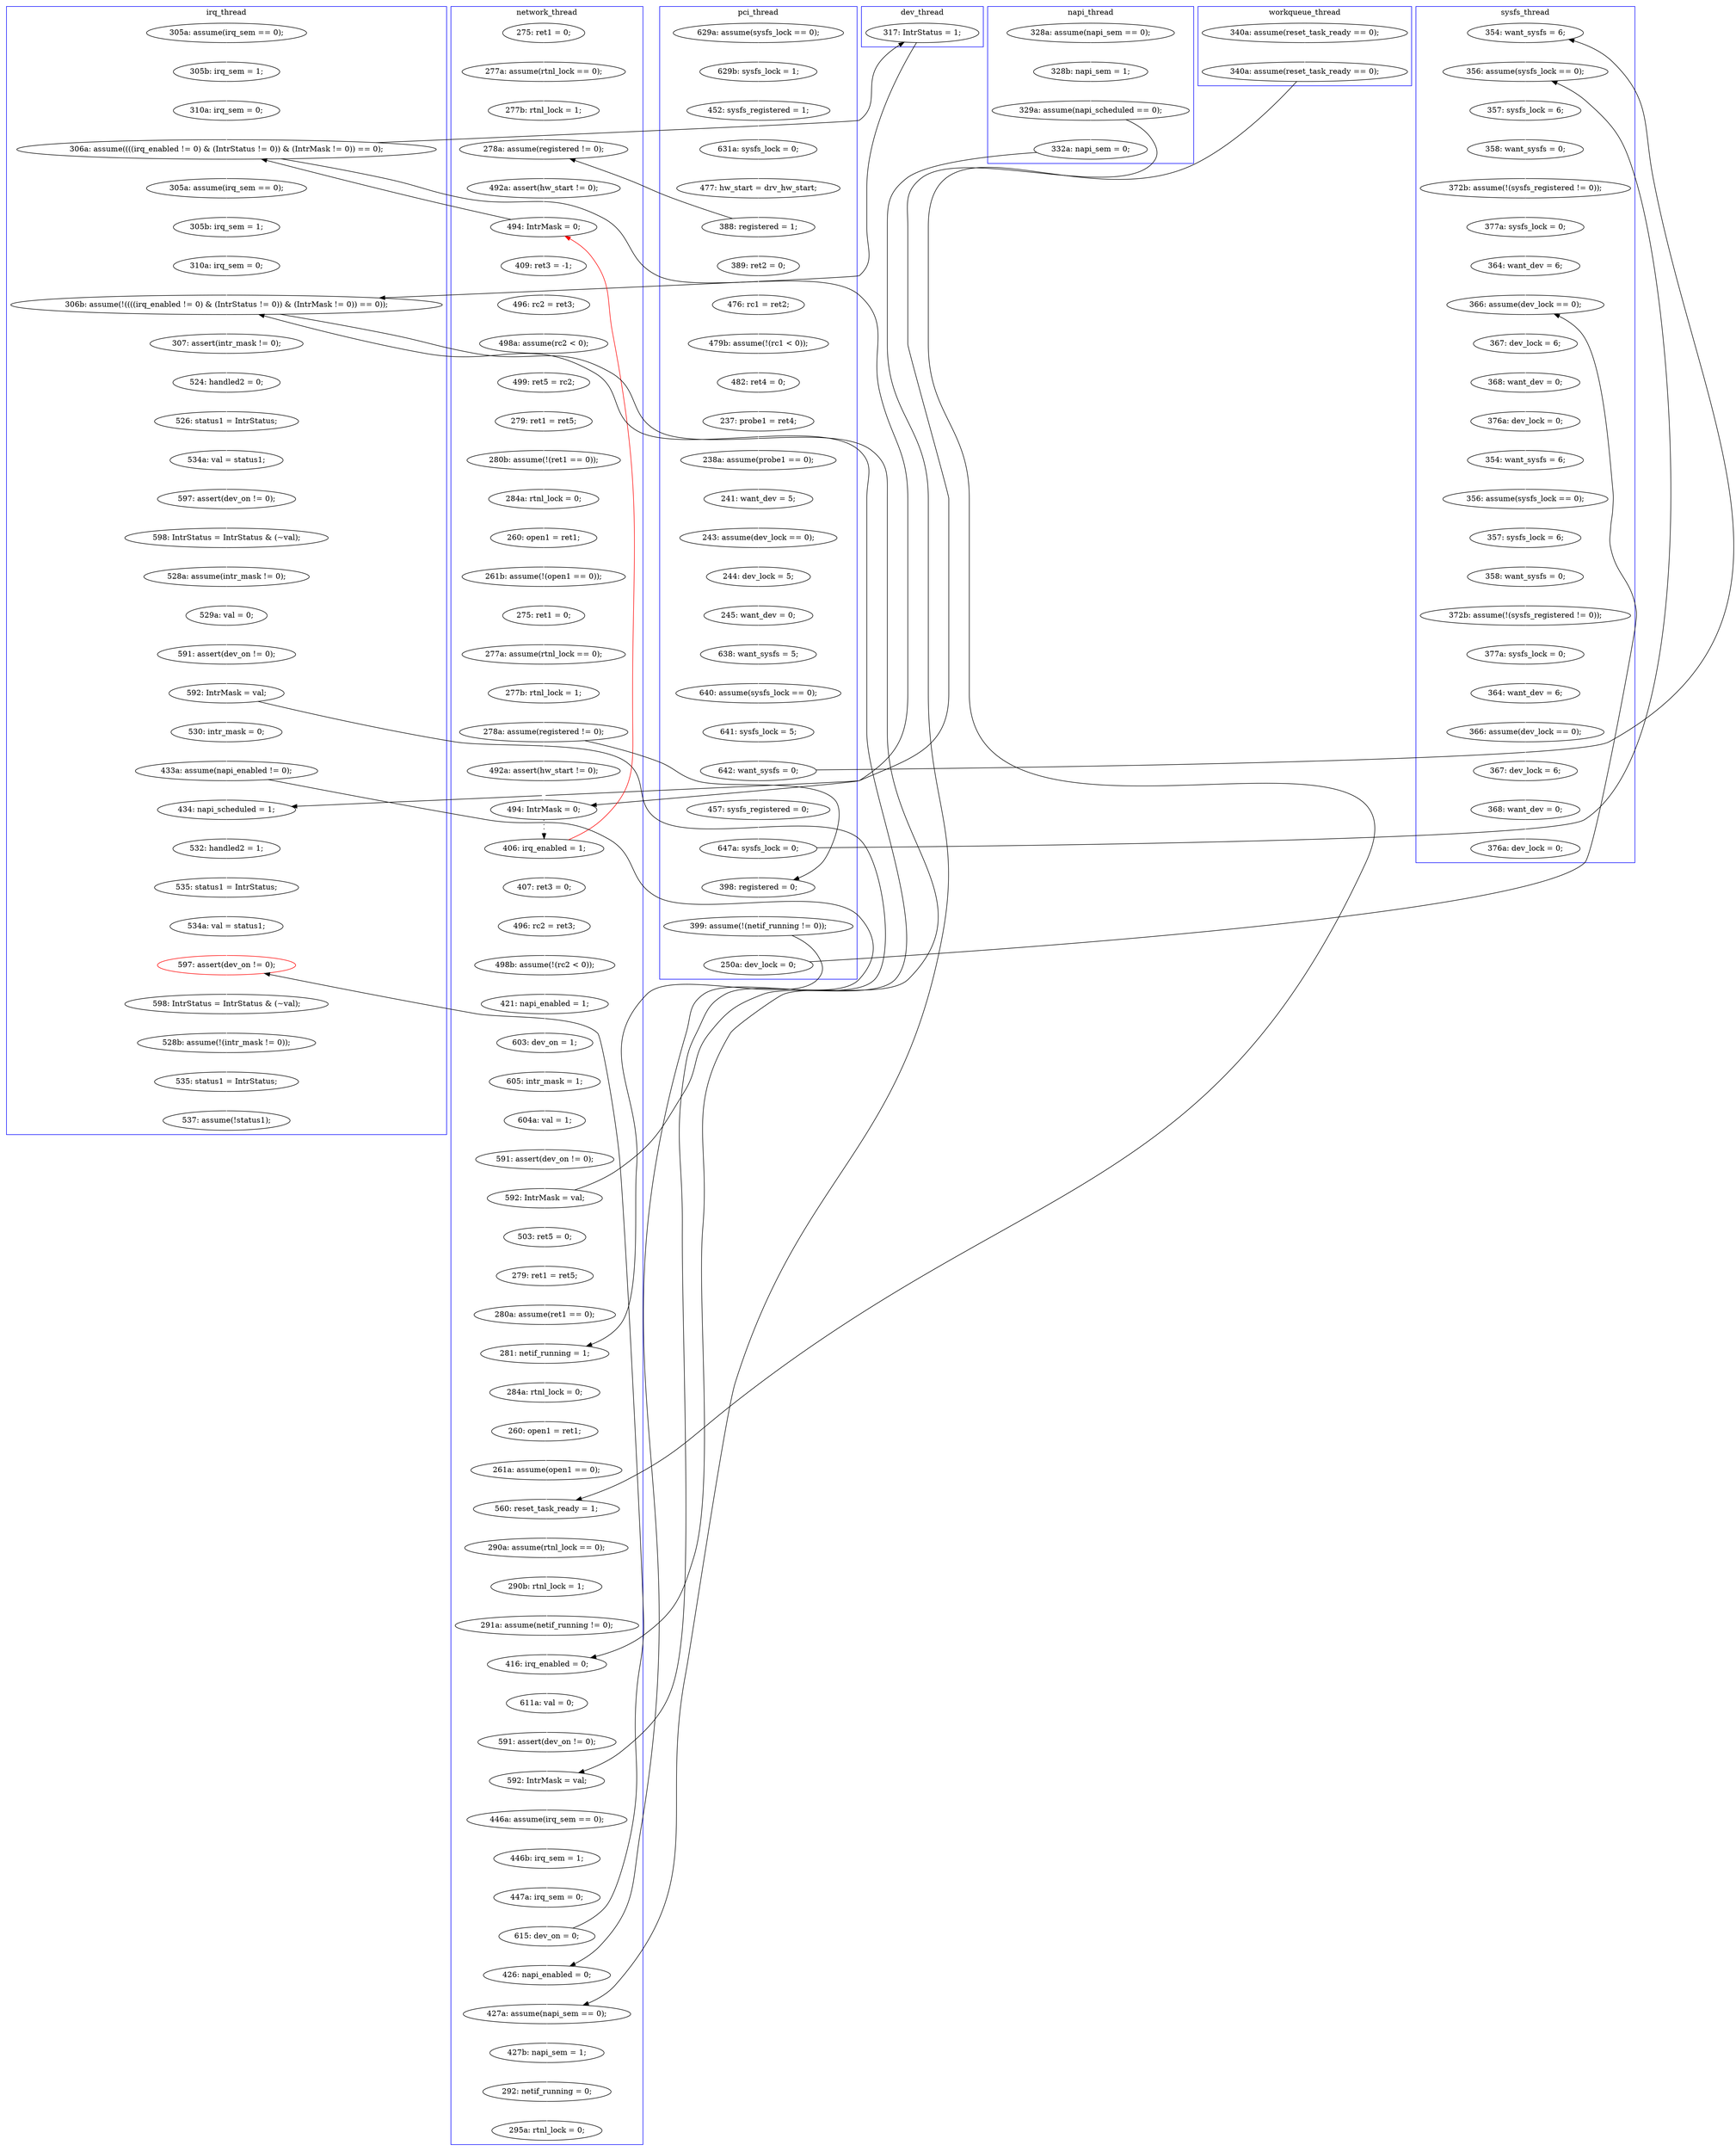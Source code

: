digraph Counterexample {
	34 -> 54 [color = white, style = solid]
	99 -> 100 [color = white, style = solid]
	118 -> 184 [color = white, style = solid]
	44 -> 47 [color = white, style = solid]
	142 -> 143 [color = white, style = solid]
	209 -> 211 [color = white, style = solid]
	308 -> 325 [color = white, style = solid]
	198 -> 200 [color = black, style = solid, constraint = false]
	76 -> 77 [color = white, style = solid]
	242 -> 244 [color = white, style = solid]
	60 -> 65 [color = white, style = solid]
	71 -> 72 [color = white, style = solid]
	303 -> 304 [color = white, style = solid]
	247 -> 248 [color = white, style = solid]
	228 -> 229 [color = white, style = solid]
	109 -> 146 [color = black, style = solid, constraint = false]
	252 -> 253 [color = white, style = solid]
	213 -> 280 [color = white, style = solid]
	232 -> 284 [color = black, style = solid, constraint = false]
	292 -> 296 [color = white, style = solid]
	170 -> 171 [color = white, style = solid]
	107 -> 109 [color = white, style = solid]
	208 -> 209 [color = white, style = solid]
	59 -> 60 [color = white, style = solid]
	65 -> 68 [color = white, style = solid]
	179 -> 181 [color = white, style = solid]
	184 -> 303 [color = black, style = solid, constraint = false]
	160 -> 163 [color = white, style = solid]
	31 -> 33 [color = white, style = solid]
	141 -> 142 [color = white, style = solid]
	231 -> 232 [color = white, style = solid]
	128 -> 130 [color = white, style = solid]
	152 -> 153 [color = white, style = solid]
	232 -> 234 [color = white, style = solid]
	98 -> 99 [color = white, style = solid]
	302 -> 308 [color = white, style = solid]
	81 -> 82 [color = white, style = solid]
	109 -> 191 [color = white, style = solid]
	225 -> 228 [color = white, style = solid]
	267 -> 269 [color = white, style = solid]
	158 -> 60 [color = red, style = solid, constraint = false]
	73 -> 76 [color = white, style = solid]
	166 -> 170 [color = white, style = solid]
	60 -> 109 [color = black, style = solid, constraint = false]
	190 -> 206 [color = black, style = solid, constraint = false]
	301 -> 303 [color = white, style = solid]
	104 -> 119 [color = white, style = solid]
	52 -> 53 [color = white, style = solid]
	191 -> 192 [color = white, style = solid]
	101 -> 104 [color = white, style = solid]
	177 -> 178 [color = white, style = solid]
	244 -> 298 [color = white, style = solid]
	72 -> 101 [color = white, style = solid]
	282 -> 310 [color = white, style = solid]
	207 -> 208 [color = white, style = solid]
	211 -> 212 [color = white, style = solid]
	325 -> 327 [color = white, style = solid]
	212 -> 213 [color = white, style = solid]
	214 -> 219 [color = white, style = solid]
	100 -> 176 [color = black, style = solid, constraint = false]
	224 -> 225 [color = white, style = solid]
	130 -> 187 [color = white, style = solid]
	284 -> 290 [color = white, style = solid]
	123 -> 141 [color = white, style = solid]
	206 -> 274 [color = black, style = solid, constraint = false]
	100 -> 128 [color = white, style = solid]
	269 -> 274 [color = white, style = solid]
	283 -> 284 [color = white, style = solid]
	182 -> 190 [color = white, style = solid]
	105 -> 106 [color = white, style = solid]
	257 -> 261 [color = white, style = solid]
	206 -> 214 [color = white, style = solid]
	278 -> 283 [color = white, style = solid]
	296 -> 301 [color = white, style = solid]
	53 -> 73 [color = white, style = solid]
	313 -> 316 [color = white, style = solid]
	189 -> 252 [color = black, style = solid, constraint = false]
	47 -> 52 [color = white, style = solid]
	219 -> 220 [color = white, style = solid]
	86 -> 97 [color = white, style = solid]
	296 -> 298 [color = black, style = solid, constraint = false]
	146 -> 206 [color = black, style = solid, constraint = false]
	38 -> 39 [color = white, style = solid]
	93 -> 114 [color = white, style = solid]
	159 -> 160 [color = white, style = solid]
	261 -> 266 [color = white, style = solid]
	178 -> 179 [color = white, style = solid]
	222 -> 224 [color = white, style = solid]
	200 -> 201 [color = white, style = solid]
	280 -> 281 [color = white, style = solid]
	189 -> 198 [color = white, style = solid]
	145 -> 187 [color = black, style = solid, constraint = false]
	106 -> 107 [color = white, style = solid]
	118 -> 239 [color = black, style = solid, constraint = false]
	234 -> 238 [color = white, style = solid]
	238 -> 239 [color = white, style = solid]
	120 -> 123 [color = white, style = solid]
	291 -> 292 [color = white, style = solid]
	143 -> 145 [color = white, style = solid]
	85 -> 86 [color = white, style = solid]
	201 -> 202 [color = white, style = solid]
	145 -> 152 [color = white, style = solid]
	130 -> 177 [color = black, style = solid, constraint = false]
	229 -> 231 [color = white, style = solid]
	192 -> 194 [color = white, style = solid]
	202 -> 203 [color = white, style = solid]
	203 -> 205 [color = white, style = solid]
	266 -> 267 [color = white, style = solid]
	163 -> 166 [color = white, style = solid]
	254 -> 257 [color = white, style = solid]
	205 -> 207 [color = white, style = solid]
	239 -> 241 [color = white, style = solid]
	194 -> 206 [color = white, style = solid]
	290 -> 291 [color = white, style = solid]
	158 -> 159 [color = white, style = solid]
	248 -> 251 [color = white, style = solid]
	116 -> 118 [color = white, style = solid]
	114 -> 261 [color = black, style = solid, constraint = false]
	199 -> 200 [color = white, style = solid]
	253 -> 254 [color = white, style = solid]
	97 -> 98 [color = white, style = solid]
	176 -> 177 [color = white, style = solid]
	52 -> 54 [color = black, style = solid, constraint = false]
	171 -> 172 [color = white, style = solid]
	172 -> 182 [color = white, style = solid]
	188 -> 199 [color = white, style = solid]
	298 -> 302 [color = white, style = solid]
	84 -> 85 [color = white, style = solid]
	220 -> 222 [color = white, style = solid]
	39 -> 42 [color = white, style = solid]
	42 -> 44 [color = white, style = solid]
	190 -> 247 [color = white, style = solid]
	153 -> 158 [color = black, style = dotted]
	54 -> 59 [color = white, style = solid]
	281 -> 282 [color = white, style = solid]
	241 -> 242 [color = white, style = solid]
	78 -> 81 [color = white, style = solid]
	82 -> 84 [color = white, style = solid]
	304 -> 313 [color = white, style = solid]
	251 -> 252 [color = white, style = solid]
	119 -> 120 [color = white, style = solid]
	181 -> 188 [color = white, style = solid]
	115 -> 116 [color = white, style = solid]
	274 -> 278 [color = white, style = solid]
	68 -> 71 [color = white, style = solid]
	77 -> 78 [color = white, style = solid]
	187 -> 189 [color = white, style = solid]
	238 -> 301 [color = black, style = solid, constraint = false]
	33 -> 34 [color = white, style = solid]
	109 -> 153 [color = black, style = solid, constraint = false]
	subgraph cluster4 {
		label = napi_thread
		color = blue
		184  [label = "332a: napi_sem = 0;"]
		115  [label = "328a: assume(napi_sem == 0);"]
		116  [label = "328b: napi_sem = 1;"]
		118  [label = "329a: assume(napi_scheduled == 0);"]
	}
	subgraph cluster5 {
		label = workqueue_thread
		color = blue
		93  [label = "340a: assume(reset_task_ready == 0);"]
		114  [label = "340a: assume(reset_task_ready == 0);"]
	}
	subgraph cluster7 {
		label = dev_thread
		color = blue
		146  [label = "317: IntrStatus = 1;"]
	}
	subgraph cluster1 {
		label = pci_thread
		color = blue
		53  [label = "389: ret2 = 0;"]
		38  [label = "629a: assume(sysfs_lock == 0);"]
		85  [label = "244: dev_lock = 5;"]
		76  [label = "479b: assume(!(rc1 < 0));"]
		78  [label = "237: probe1 = ret4;"]
		100  [label = "642: want_sysfs = 0;"]
		128  [label = "457: sysfs_registered = 0;"]
		97  [label = "638: want_sysfs = 5;"]
		52  [label = "388: registered = 1;"]
		99  [label = "641: sysfs_lock = 5;"]
		189  [label = "399: assume(!(netif_running != 0));"]
		73  [label = "476: rc1 = ret2;"]
		77  [label = "482: ret4 = 0;"]
		44  [label = "631a: sysfs_lock = 0;"]
		98  [label = "640: assume(sysfs_lock == 0);"]
		82  [label = "241: want_dev = 5;"]
		187  [label = "398: registered = 0;"]
		198  [label = "250a: dev_lock = 0;"]
		47  [label = "477: hw_start = drv_hw_start;"]
		39  [label = "629b: sysfs_lock = 1;"]
		130  [label = "647a: sysfs_lock = 0;"]
		84  [label = "243: assume(dev_lock == 0);"]
		81  [label = "238a: assume(probe1 == 0);"]
		42  [label = "452: sysfs_registered = 1;"]
		86  [label = "245: want_dev = 0;"]
	}
	subgraph cluster6 {
		label = sysfs_thread
		color = blue
		177  [label = "356: assume(sysfs_lock == 0);"]
		207  [label = "356: assume(sysfs_lock == 0);"]
		199  [label = "364: want_dev = 6;"]
		212  [label = "377a: sysfs_lock = 0;"]
		179  [label = "358: want_sysfs = 0;"]
		181  [label = "372b: assume(!(sysfs_registered != 0));"]
		209  [label = "358: want_sysfs = 0;"]
		203  [label = "376a: dev_lock = 0;"]
		280  [label = "366: assume(dev_lock == 0);"]
		208  [label = "357: sysfs_lock = 6;"]
		213  [label = "364: want_dev = 6;"]
		202  [label = "368: want_dev = 0;"]
		188  [label = "377a: sysfs_lock = 0;"]
		310  [label = "376a: dev_lock = 0;"]
		200  [label = "366: assume(dev_lock == 0);"]
		201  [label = "367: dev_lock = 6;"]
		282  [label = "368: want_dev = 0;"]
		205  [label = "354: want_sysfs = 6;"]
		176  [label = "354: want_sysfs = 6;"]
		178  [label = "357: sysfs_lock = 6;"]
		281  [label = "367: dev_lock = 6;"]
		211  [label = "372b: assume(!(sysfs_registered != 0));"]
	}
	subgraph cluster3 {
		label = irq_thread
		color = blue
		302  [label = "598: IntrStatus = IntrStatus & (~val);"]
		229  [label = "529a: val = 0;"]
		327  [label = "537: assume(!status1);"]
		109  [label = "306a: assume((((irq_enabled != 0) & (IntrStatus != 0)) & (IntrMask != 0)) == 0);"]
		206  [label = "306b: assume(!((((irq_enabled != 0) & (IntrStatus != 0)) & (IntrMask != 0)) == 0));"]
		219  [label = "524: handled2 = 0;"]
		222  [label = "534a: val = status1;"]
		224  [label = "597: assert(dev_on != 0);"]
		244  [label = "534a: val = status1;"]
		225  [label = "598: IntrStatus = IntrStatus & (~val);"]
		220  [label = "526: status1 = IntrStatus;"]
		308  [label = "528b: assume(!(intr_mask != 0));"]
		238  [label = "433a: assume(napi_enabled != 0);"]
		105  [label = "305a: assume(irq_sem == 0);"]
		298  [label = "597: assert(dev_on != 0);", color = red]
		194  [label = "310a: irq_sem = 0;"]
		107  [label = "310a: irq_sem = 0;"]
		232  [label = "592: IntrMask = val;"]
		231  [label = "591: assert(dev_on != 0);"]
		192  [label = "305b: irq_sem = 1;"]
		106  [label = "305b: irq_sem = 1;"]
		241  [label = "532: handled2 = 1;"]
		214  [label = "307: assert(intr_mask != 0);"]
		325  [label = "535: status1 = IntrStatus;"]
		234  [label = "530: intr_mask = 0;"]
		228  [label = "528a: assume(intr_mask != 0);"]
		242  [label = "535: status1 = IntrStatus;"]
		239  [label = "434: napi_scheduled = 1;"]
		191  [label = "305a: assume(irq_sem == 0);"]
	}
	subgraph cluster2 {
		label = network_thread
		color = blue
		316  [label = "295a: rtnl_lock = 0;"]
		163  [label = "498b: assume(!(rc2 < 0));"]
		266  [label = "290a: assume(rtnl_lock == 0);"]
		261  [label = "560: reset_task_ready = 1;"]
		267  [label = "290b: rtnl_lock = 1;"]
		166  [label = "421: napi_enabled = 1;"]
		158  [label = "406: irq_enabled = 1;"]
		172  [label = "604a: val = 1;"]
		120  [label = "260: open1 = ret1;"]
		291  [label = "446b: irq_sem = 1;"]
		254  [label = "260: open1 = ret1;"]
		269  [label = "291a: assume(netif_running != 0);"]
		142  [label = "277a: assume(rtnl_lock == 0);"]
		253  [label = "284a: rtnl_lock = 0;"]
		247  [label = "503: ret5 = 0;"]
		284  [label = "592: IntrMask = val;"]
		170  [label = "603: dev_on = 1;"]
		182  [label = "591: assert(dev_on != 0);"]
		257  [label = "261a: assume(open1 == 0);"]
		153  [label = "494: IntrMask = 0;"]
		71  [label = "498a: assume(rc2 < 0);"]
		274  [label = "416: irq_enabled = 0;"]
		104  [label = "280b: assume(!(ret1 == 0));"]
		304  [label = "427b: napi_sem = 1;"]
		101  [label = "279: ret1 = ret5;"]
		292  [label = "447a: irq_sem = 0;"]
		31  [label = "275: ret1 = 0;"]
		296  [label = "615: dev_on = 0;"]
		123  [label = "261b: assume(!(open1 == 0));"]
		33  [label = "277a: assume(rtnl_lock == 0);"]
		160  [label = "496: rc2 = ret3;"]
		72  [label = "499: ret5 = rc2;"]
		171  [label = "605: intr_mask = 1;"]
		59  [label = "492a: assert(hw_start != 0);"]
		278  [label = "611a: val = 0;"]
		301  [label = "426: napi_enabled = 0;"]
		248  [label = "279: ret1 = ret5;"]
		60  [label = "494: IntrMask = 0;"]
		190  [label = "592: IntrMask = val;"]
		65  [label = "409: ret3 = -1;"]
		119  [label = "284a: rtnl_lock = 0;"]
		313  [label = "292: netif_running = 0;"]
		141  [label = "275: ret1 = 0;"]
		159  [label = "407: ret3 = 0;"]
		252  [label = "281: netif_running = 1;"]
		283  [label = "591: assert(dev_on != 0);"]
		251  [label = "280a: assume(ret1 == 0);"]
		54  [label = "278a: assume(registered != 0);"]
		303  [label = "427a: assume(napi_sem == 0);"]
		143  [label = "277b: rtnl_lock = 1;"]
		145  [label = "278a: assume(registered != 0);"]
		68  [label = "496: rc2 = ret3;"]
		152  [label = "492a: assert(hw_start != 0);"]
		290  [label = "446a: assume(irq_sem == 0);"]
		34  [label = "277b: rtnl_lock = 1;"]
	}
}